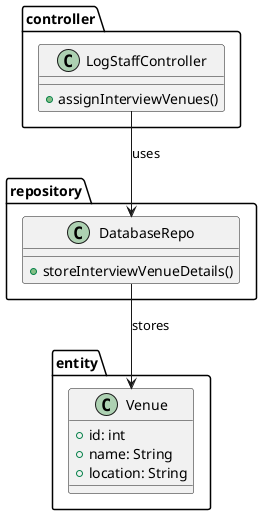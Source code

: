 @startuml
package controller {
    class LogStaffController {
        +assignInterviewVenues()
    }
}

package repository {
    class DatabaseRepo {
        +storeInterviewVenueDetails()
    }
}

package entity {
    class Venue {
        +id: int
        +name: String
        +location: String
    }
}

LogStaffController --> DatabaseRepo : uses
DatabaseRepo --> Venue : stores
@enduml